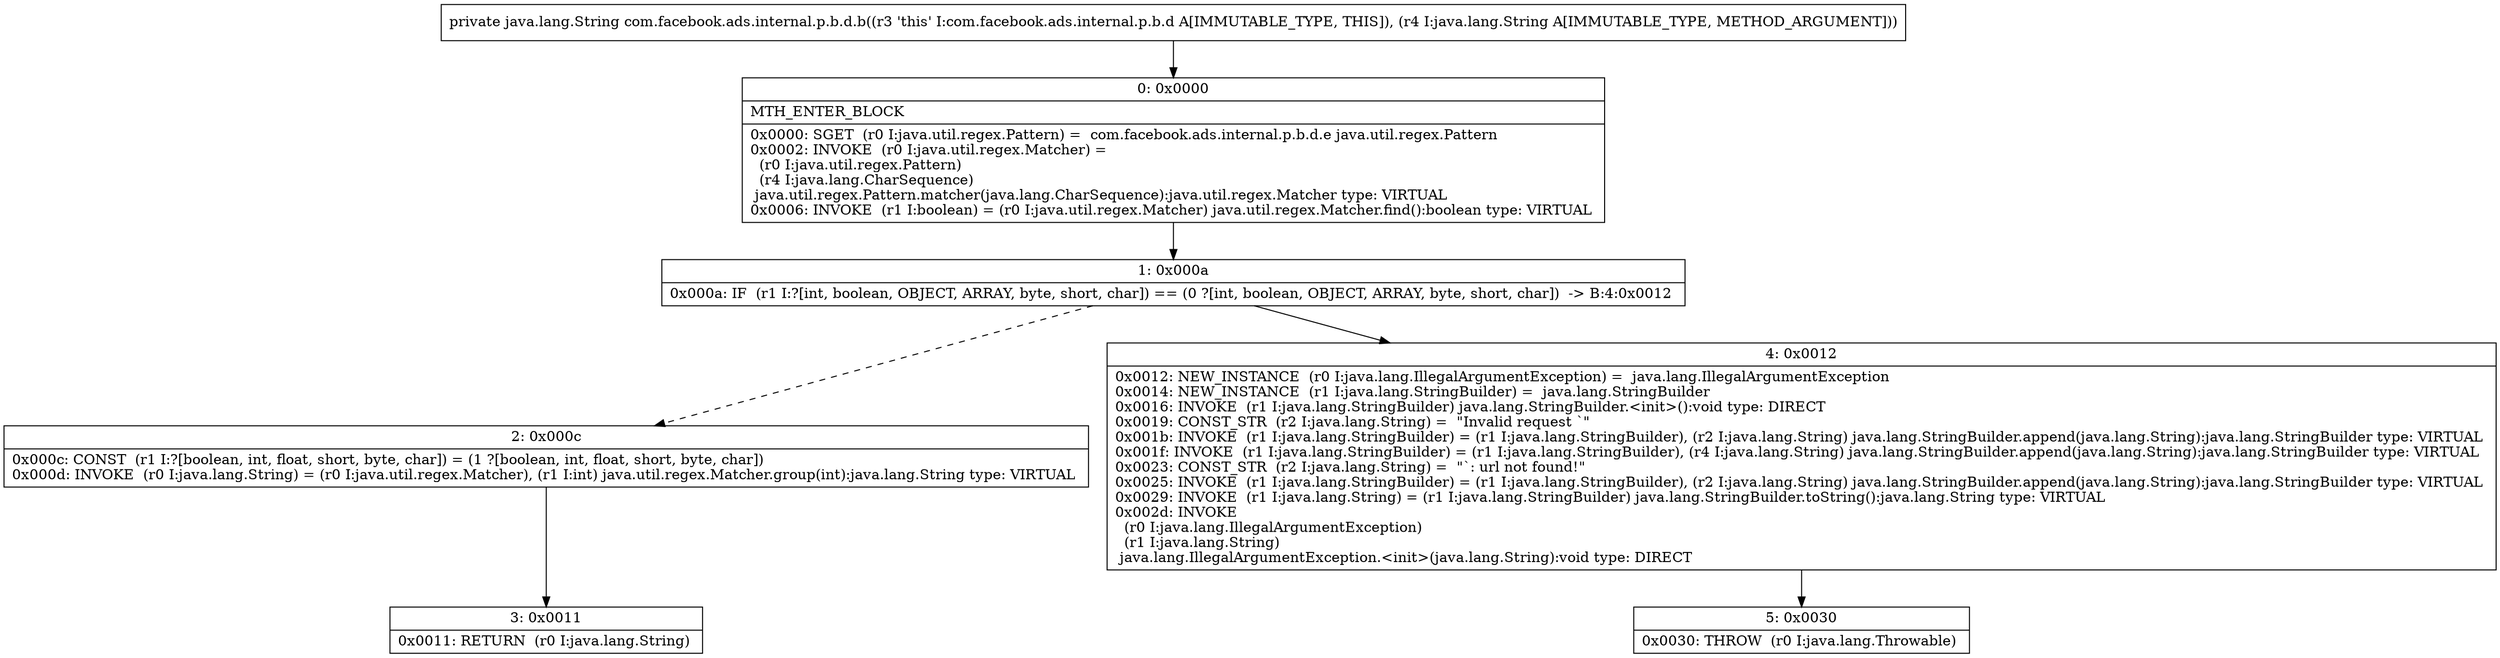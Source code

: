 digraph "CFG forcom.facebook.ads.internal.p.b.d.b(Ljava\/lang\/String;)Ljava\/lang\/String;" {
Node_0 [shape=record,label="{0\:\ 0x0000|MTH_ENTER_BLOCK\l|0x0000: SGET  (r0 I:java.util.regex.Pattern) =  com.facebook.ads.internal.p.b.d.e java.util.regex.Pattern \l0x0002: INVOKE  (r0 I:java.util.regex.Matcher) = \l  (r0 I:java.util.regex.Pattern)\l  (r4 I:java.lang.CharSequence)\l java.util.regex.Pattern.matcher(java.lang.CharSequence):java.util.regex.Matcher type: VIRTUAL \l0x0006: INVOKE  (r1 I:boolean) = (r0 I:java.util.regex.Matcher) java.util.regex.Matcher.find():boolean type: VIRTUAL \l}"];
Node_1 [shape=record,label="{1\:\ 0x000a|0x000a: IF  (r1 I:?[int, boolean, OBJECT, ARRAY, byte, short, char]) == (0 ?[int, boolean, OBJECT, ARRAY, byte, short, char])  \-\> B:4:0x0012 \l}"];
Node_2 [shape=record,label="{2\:\ 0x000c|0x000c: CONST  (r1 I:?[boolean, int, float, short, byte, char]) = (1 ?[boolean, int, float, short, byte, char]) \l0x000d: INVOKE  (r0 I:java.lang.String) = (r0 I:java.util.regex.Matcher), (r1 I:int) java.util.regex.Matcher.group(int):java.lang.String type: VIRTUAL \l}"];
Node_3 [shape=record,label="{3\:\ 0x0011|0x0011: RETURN  (r0 I:java.lang.String) \l}"];
Node_4 [shape=record,label="{4\:\ 0x0012|0x0012: NEW_INSTANCE  (r0 I:java.lang.IllegalArgumentException) =  java.lang.IllegalArgumentException \l0x0014: NEW_INSTANCE  (r1 I:java.lang.StringBuilder) =  java.lang.StringBuilder \l0x0016: INVOKE  (r1 I:java.lang.StringBuilder) java.lang.StringBuilder.\<init\>():void type: DIRECT \l0x0019: CONST_STR  (r2 I:java.lang.String) =  \"Invalid request `\" \l0x001b: INVOKE  (r1 I:java.lang.StringBuilder) = (r1 I:java.lang.StringBuilder), (r2 I:java.lang.String) java.lang.StringBuilder.append(java.lang.String):java.lang.StringBuilder type: VIRTUAL \l0x001f: INVOKE  (r1 I:java.lang.StringBuilder) = (r1 I:java.lang.StringBuilder), (r4 I:java.lang.String) java.lang.StringBuilder.append(java.lang.String):java.lang.StringBuilder type: VIRTUAL \l0x0023: CONST_STR  (r2 I:java.lang.String) =  \"`: url not found!\" \l0x0025: INVOKE  (r1 I:java.lang.StringBuilder) = (r1 I:java.lang.StringBuilder), (r2 I:java.lang.String) java.lang.StringBuilder.append(java.lang.String):java.lang.StringBuilder type: VIRTUAL \l0x0029: INVOKE  (r1 I:java.lang.String) = (r1 I:java.lang.StringBuilder) java.lang.StringBuilder.toString():java.lang.String type: VIRTUAL \l0x002d: INVOKE  \l  (r0 I:java.lang.IllegalArgumentException)\l  (r1 I:java.lang.String)\l java.lang.IllegalArgumentException.\<init\>(java.lang.String):void type: DIRECT \l}"];
Node_5 [shape=record,label="{5\:\ 0x0030|0x0030: THROW  (r0 I:java.lang.Throwable) \l}"];
MethodNode[shape=record,label="{private java.lang.String com.facebook.ads.internal.p.b.d.b((r3 'this' I:com.facebook.ads.internal.p.b.d A[IMMUTABLE_TYPE, THIS]), (r4 I:java.lang.String A[IMMUTABLE_TYPE, METHOD_ARGUMENT])) }"];
MethodNode -> Node_0;
Node_0 -> Node_1;
Node_1 -> Node_2[style=dashed];
Node_1 -> Node_4;
Node_2 -> Node_3;
Node_4 -> Node_5;
}

